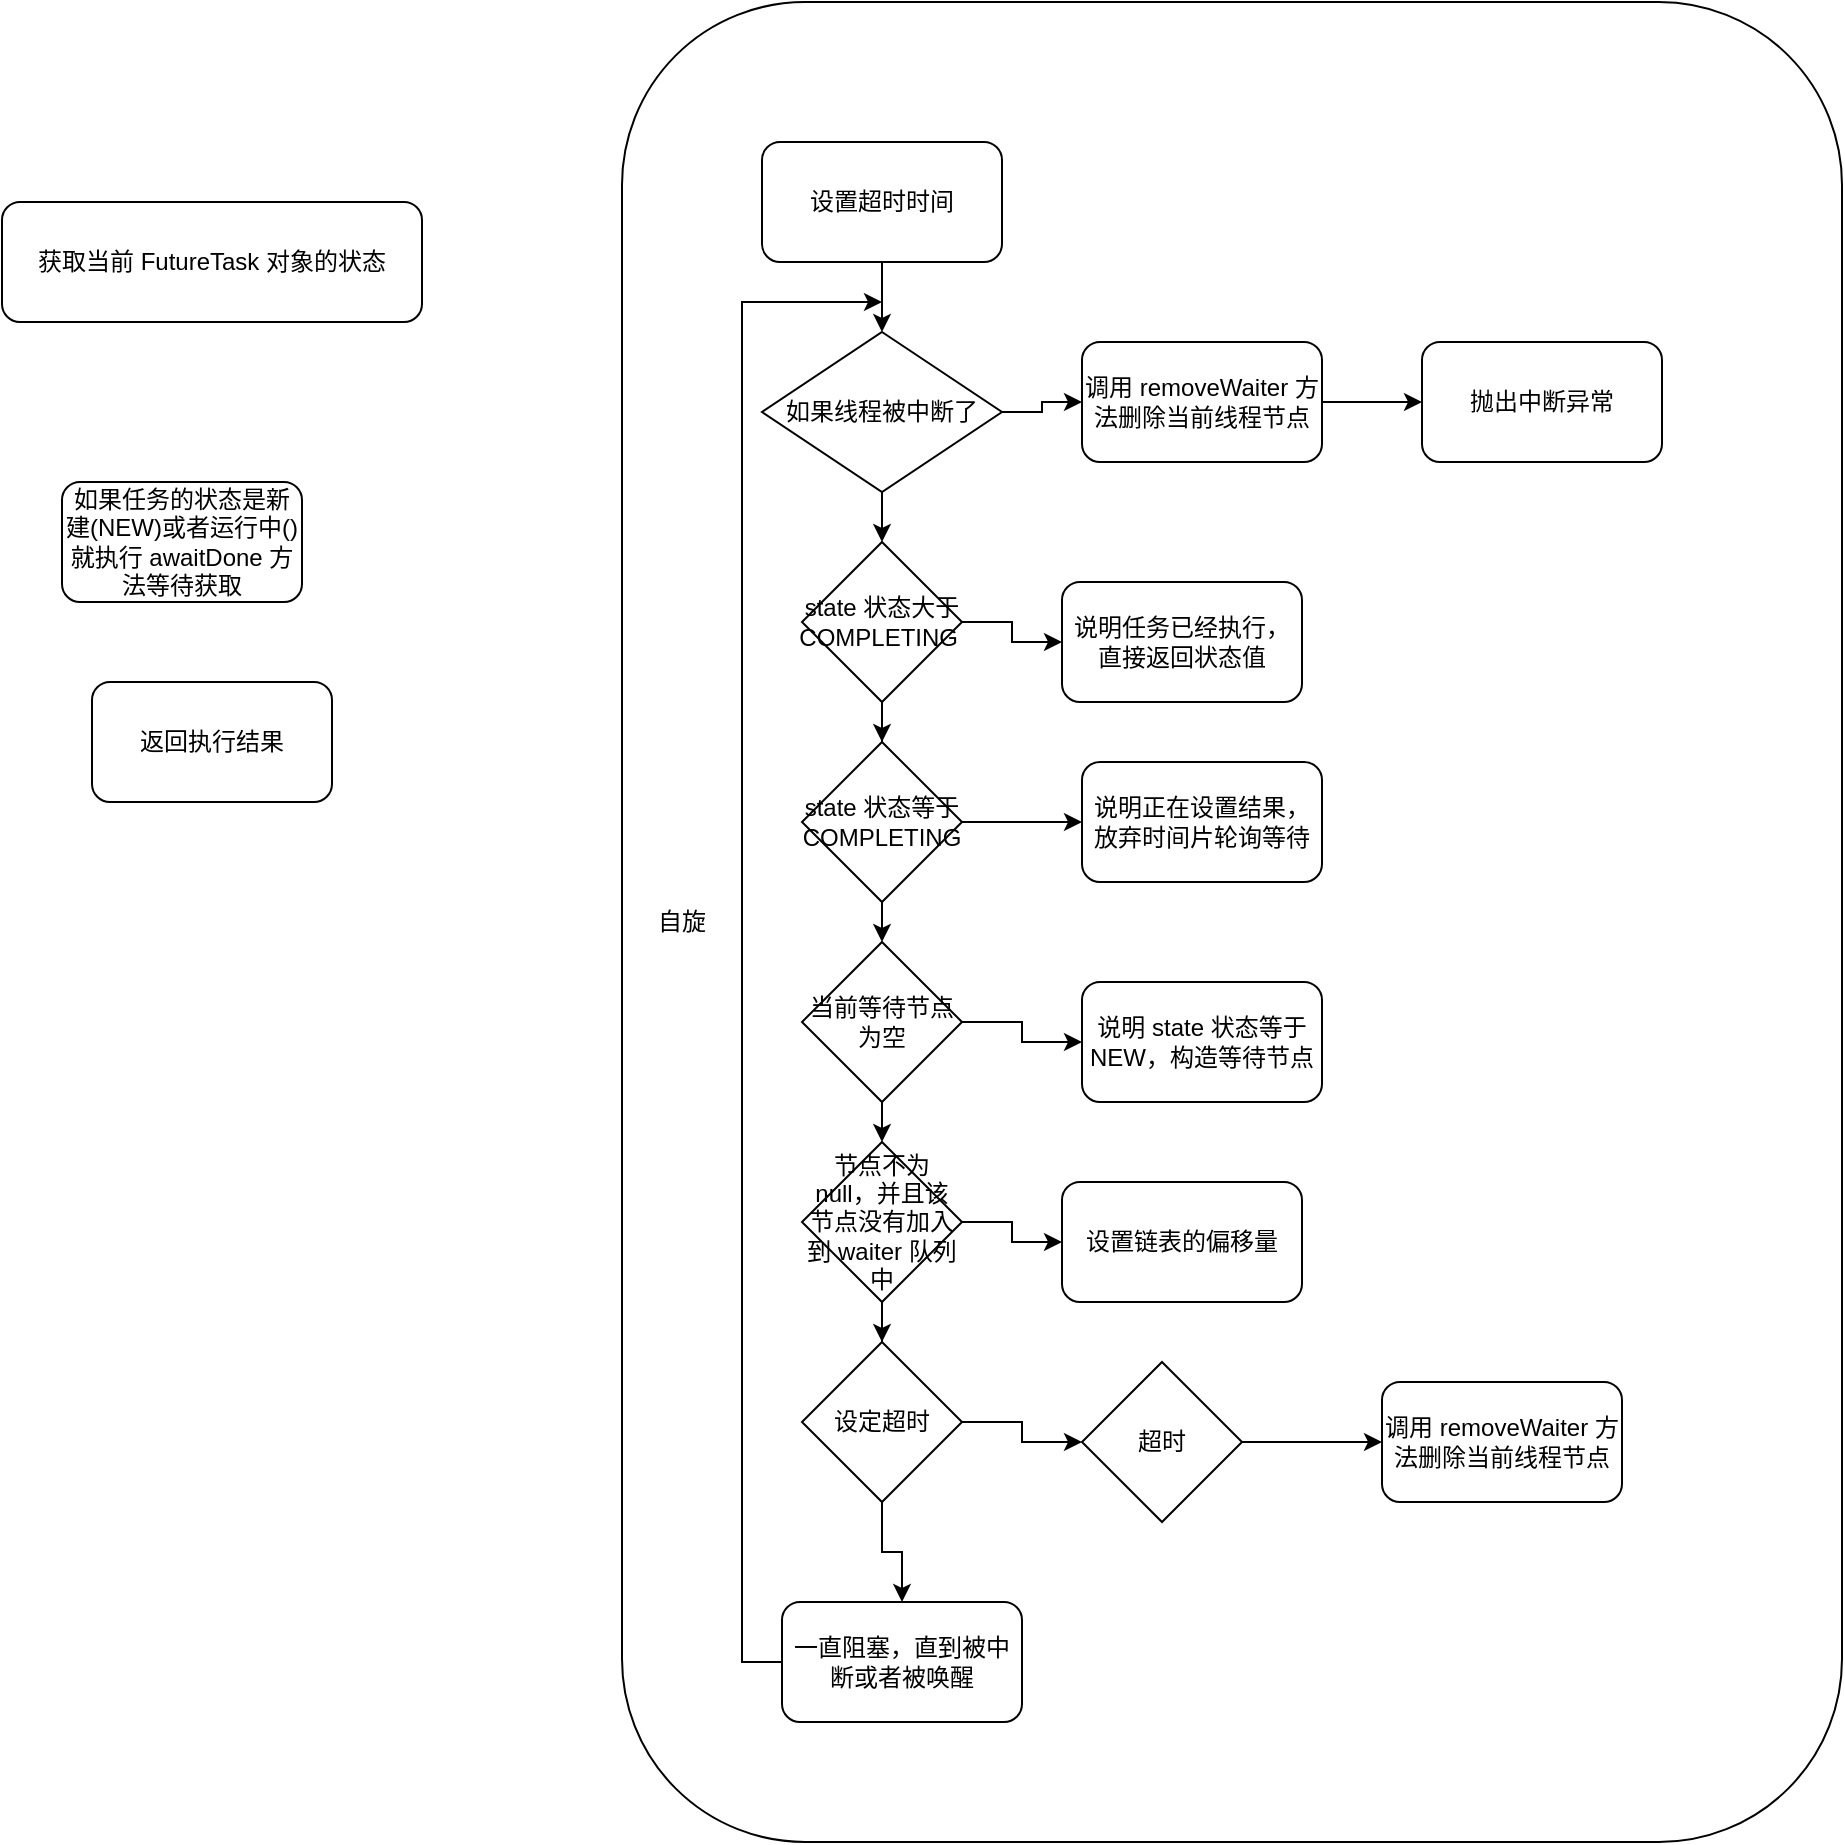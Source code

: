 <mxfile version="12.1.0" type="device" pages="1"><diagram name="Page-1" id="b33cb84f-bf7a-9ccf-f142-242d16432e5d"><mxGraphModel dx="1551" dy="1151" grid="1" gridSize="10" guides="1" tooltips="1" connect="1" arrows="1" fold="1" page="1" pageScale="1.5" pageWidth="1169" pageHeight="826" background="#ffffff" math="0" shadow="0"><root><mxCell id="0" style=";html=1;"/><mxCell id="1" style=";html=1;" parent="0"/><mxCell id="lgeeRr7R9wqTVZvbiiOD-8" value="" style="rounded=1;whiteSpace=wrap;html=1;" vertex="1" parent="1"><mxGeometry x="780" y="110" width="610" height="920" as="geometry"/></mxCell><mxCell id="lgeeRr7R9wqTVZvbiiOD-4" value="获取当前 FutureTask 对象的状态" style="rounded=1;whiteSpace=wrap;html=1;" vertex="1" parent="1"><mxGeometry x="470" y="210" width="210" height="60" as="geometry"/></mxCell><mxCell id="lgeeRr7R9wqTVZvbiiOD-6" value="如果任务的状态是新建(NEW)或者运行中()就执行 awaitDone 方法等待获取" style="rounded=1;whiteSpace=wrap;html=1;" vertex="1" parent="1"><mxGeometry x="500" y="350" width="120" height="60" as="geometry"/></mxCell><mxCell id="lgeeRr7R9wqTVZvbiiOD-7" value="返回执行结果" style="rounded=1;whiteSpace=wrap;html=1;" vertex="1" parent="1"><mxGeometry x="515" y="450" width="120" height="60" as="geometry"/></mxCell><mxCell id="lgeeRr7R9wqTVZvbiiOD-27" style="edgeStyle=orthogonalEdgeStyle;rounded=0;orthogonalLoop=1;jettySize=auto;html=1;exitX=0.5;exitY=1;exitDx=0;exitDy=0;" edge="1" parent="1" source="lgeeRr7R9wqTVZvbiiOD-9" target="lgeeRr7R9wqTVZvbiiOD-10"><mxGeometry relative="1" as="geometry"/></mxCell><mxCell id="lgeeRr7R9wqTVZvbiiOD-9" value="设置超时时间" style="rounded=1;whiteSpace=wrap;html=1;" vertex="1" parent="1"><mxGeometry x="850" y="180" width="120" height="60" as="geometry"/></mxCell><mxCell id="lgeeRr7R9wqTVZvbiiOD-28" style="edgeStyle=orthogonalEdgeStyle;rounded=0;orthogonalLoop=1;jettySize=auto;html=1;exitX=0.5;exitY=1;exitDx=0;exitDy=0;" edge="1" parent="1" source="lgeeRr7R9wqTVZvbiiOD-10" target="lgeeRr7R9wqTVZvbiiOD-13"><mxGeometry relative="1" as="geometry"/></mxCell><mxCell id="lgeeRr7R9wqTVZvbiiOD-40" style="edgeStyle=orthogonalEdgeStyle;rounded=0;orthogonalLoop=1;jettySize=auto;html=1;exitX=1;exitY=0.5;exitDx=0;exitDy=0;" edge="1" parent="1" source="lgeeRr7R9wqTVZvbiiOD-10" target="lgeeRr7R9wqTVZvbiiOD-11"><mxGeometry relative="1" as="geometry"/></mxCell><mxCell id="lgeeRr7R9wqTVZvbiiOD-10" value="如果线程被中断了" style="rhombus;whiteSpace=wrap;html=1;" vertex="1" parent="1"><mxGeometry x="850" y="275" width="120" height="80" as="geometry"/></mxCell><mxCell id="lgeeRr7R9wqTVZvbiiOD-42" style="edgeStyle=orthogonalEdgeStyle;rounded=0;orthogonalLoop=1;jettySize=auto;html=1;exitX=1;exitY=0.5;exitDx=0;exitDy=0;entryX=0;entryY=0.5;entryDx=0;entryDy=0;" edge="1" parent="1" source="lgeeRr7R9wqTVZvbiiOD-11" target="lgeeRr7R9wqTVZvbiiOD-12"><mxGeometry relative="1" as="geometry"/></mxCell><mxCell id="lgeeRr7R9wqTVZvbiiOD-11" value="调用 removeWaiter 方法删除当前线程节点" style="rounded=1;whiteSpace=wrap;html=1;" vertex="1" parent="1"><mxGeometry x="1010" y="280" width="120" height="60" as="geometry"/></mxCell><mxCell id="lgeeRr7R9wqTVZvbiiOD-12" value="抛出中断异常" style="rounded=1;whiteSpace=wrap;html=1;" vertex="1" parent="1"><mxGeometry x="1180" y="280" width="120" height="60" as="geometry"/></mxCell><mxCell id="lgeeRr7R9wqTVZvbiiOD-30" style="edgeStyle=orthogonalEdgeStyle;rounded=0;orthogonalLoop=1;jettySize=auto;html=1;exitX=0.5;exitY=1;exitDx=0;exitDy=0;" edge="1" parent="1" source="lgeeRr7R9wqTVZvbiiOD-13" target="lgeeRr7R9wqTVZvbiiOD-15"><mxGeometry relative="1" as="geometry"/></mxCell><mxCell id="lgeeRr7R9wqTVZvbiiOD-43" style="edgeStyle=orthogonalEdgeStyle;rounded=0;orthogonalLoop=1;jettySize=auto;html=1;exitX=1;exitY=0.5;exitDx=0;exitDy=0;entryX=0;entryY=0.5;entryDx=0;entryDy=0;" edge="1" parent="1" source="lgeeRr7R9wqTVZvbiiOD-13" target="lgeeRr7R9wqTVZvbiiOD-14"><mxGeometry relative="1" as="geometry"/></mxCell><mxCell id="lgeeRr7R9wqTVZvbiiOD-13" value="state 状态大于 COMPLETING&amp;nbsp;" style="rhombus;whiteSpace=wrap;html=1;" vertex="1" parent="1"><mxGeometry x="870" y="380" width="80" height="80" as="geometry"/></mxCell><mxCell id="lgeeRr7R9wqTVZvbiiOD-14" value="说明任务已经执行，直接返回状态值" style="rounded=1;whiteSpace=wrap;html=1;" vertex="1" parent="1"><mxGeometry x="1000" y="400" width="120" height="60" as="geometry"/></mxCell><mxCell id="lgeeRr7R9wqTVZvbiiOD-31" style="edgeStyle=orthogonalEdgeStyle;rounded=0;orthogonalLoop=1;jettySize=auto;html=1;exitX=0.5;exitY=1;exitDx=0;exitDy=0;entryX=0.5;entryY=0;entryDx=0;entryDy=0;" edge="1" parent="1" source="lgeeRr7R9wqTVZvbiiOD-15" target="lgeeRr7R9wqTVZvbiiOD-17"><mxGeometry relative="1" as="geometry"/></mxCell><mxCell id="lgeeRr7R9wqTVZvbiiOD-39" style="edgeStyle=orthogonalEdgeStyle;rounded=0;orthogonalLoop=1;jettySize=auto;html=1;exitX=1;exitY=0.5;exitDx=0;exitDy=0;" edge="1" parent="1" source="lgeeRr7R9wqTVZvbiiOD-15" target="lgeeRr7R9wqTVZvbiiOD-16"><mxGeometry relative="1" as="geometry"/></mxCell><mxCell id="lgeeRr7R9wqTVZvbiiOD-15" value="state 状态等于 COMPLETING" style="rhombus;whiteSpace=wrap;html=1;" vertex="1" parent="1"><mxGeometry x="870" y="480" width="80" height="80" as="geometry"/></mxCell><mxCell id="lgeeRr7R9wqTVZvbiiOD-16" value="说明正在设置结果，放弃时间片轮询等待" style="rounded=1;whiteSpace=wrap;html=1;" vertex="1" parent="1"><mxGeometry x="1010" y="490" width="120" height="60" as="geometry"/></mxCell><mxCell id="lgeeRr7R9wqTVZvbiiOD-32" style="edgeStyle=orthogonalEdgeStyle;rounded=0;orthogonalLoop=1;jettySize=auto;html=1;exitX=0.5;exitY=1;exitDx=0;exitDy=0;entryX=0.5;entryY=0;entryDx=0;entryDy=0;" edge="1" parent="1" source="lgeeRr7R9wqTVZvbiiOD-17" target="lgeeRr7R9wqTVZvbiiOD-19"><mxGeometry relative="1" as="geometry"/></mxCell><mxCell id="lgeeRr7R9wqTVZvbiiOD-38" style="edgeStyle=orthogonalEdgeStyle;rounded=0;orthogonalLoop=1;jettySize=auto;html=1;exitX=1;exitY=0.5;exitDx=0;exitDy=0;" edge="1" parent="1" source="lgeeRr7R9wqTVZvbiiOD-17" target="lgeeRr7R9wqTVZvbiiOD-18"><mxGeometry relative="1" as="geometry"/></mxCell><mxCell id="lgeeRr7R9wqTVZvbiiOD-17" value="当前等待节点为空" style="rhombus;whiteSpace=wrap;html=1;" vertex="1" parent="1"><mxGeometry x="870" y="580" width="80" height="80" as="geometry"/></mxCell><mxCell id="lgeeRr7R9wqTVZvbiiOD-18" value="说明 state 状态等于 NEW，构造等待节点" style="rounded=1;whiteSpace=wrap;html=1;" vertex="1" parent="1"><mxGeometry x="1010" y="600" width="120" height="60" as="geometry"/></mxCell><mxCell id="lgeeRr7R9wqTVZvbiiOD-33" style="edgeStyle=orthogonalEdgeStyle;rounded=0;orthogonalLoop=1;jettySize=auto;html=1;exitX=0.5;exitY=1;exitDx=0;exitDy=0;" edge="1" parent="1" source="lgeeRr7R9wqTVZvbiiOD-19" target="lgeeRr7R9wqTVZvbiiOD-21"><mxGeometry relative="1" as="geometry"/></mxCell><mxCell id="lgeeRr7R9wqTVZvbiiOD-37" style="edgeStyle=orthogonalEdgeStyle;rounded=0;orthogonalLoop=1;jettySize=auto;html=1;exitX=1;exitY=0.5;exitDx=0;exitDy=0;entryX=0;entryY=0.5;entryDx=0;entryDy=0;" edge="1" parent="1" source="lgeeRr7R9wqTVZvbiiOD-19" target="lgeeRr7R9wqTVZvbiiOD-20"><mxGeometry relative="1" as="geometry"/></mxCell><mxCell id="lgeeRr7R9wqTVZvbiiOD-19" value="节点不为 null，并且该节点没有加入到 waiter 队列中" style="rhombus;whiteSpace=wrap;html=1;" vertex="1" parent="1"><mxGeometry x="870" y="680" width="80" height="80" as="geometry"/></mxCell><mxCell id="lgeeRr7R9wqTVZvbiiOD-20" value="设置链表的偏移量" style="rounded=1;whiteSpace=wrap;html=1;" vertex="1" parent="1"><mxGeometry x="1000" y="700" width="120" height="60" as="geometry"/></mxCell><mxCell id="lgeeRr7R9wqTVZvbiiOD-34" style="edgeStyle=orthogonalEdgeStyle;rounded=0;orthogonalLoop=1;jettySize=auto;html=1;exitX=0.5;exitY=1;exitDx=0;exitDy=0;entryX=0.5;entryY=0;entryDx=0;entryDy=0;" edge="1" parent="1" source="lgeeRr7R9wqTVZvbiiOD-21" target="lgeeRr7R9wqTVZvbiiOD-25"><mxGeometry relative="1" as="geometry"/></mxCell><mxCell id="lgeeRr7R9wqTVZvbiiOD-35" style="edgeStyle=orthogonalEdgeStyle;rounded=0;orthogonalLoop=1;jettySize=auto;html=1;exitX=1;exitY=0.5;exitDx=0;exitDy=0;" edge="1" parent="1" source="lgeeRr7R9wqTVZvbiiOD-21" target="lgeeRr7R9wqTVZvbiiOD-22"><mxGeometry relative="1" as="geometry"/></mxCell><mxCell id="lgeeRr7R9wqTVZvbiiOD-21" value="设定超时" style="rhombus;whiteSpace=wrap;html=1;" vertex="1" parent="1"><mxGeometry x="870" y="780" width="80" height="80" as="geometry"/></mxCell><mxCell id="lgeeRr7R9wqTVZvbiiOD-36" style="edgeStyle=orthogonalEdgeStyle;rounded=0;orthogonalLoop=1;jettySize=auto;html=1;exitX=1;exitY=0.5;exitDx=0;exitDy=0;" edge="1" parent="1" source="lgeeRr7R9wqTVZvbiiOD-22" target="lgeeRr7R9wqTVZvbiiOD-23"><mxGeometry relative="1" as="geometry"/></mxCell><mxCell id="lgeeRr7R9wqTVZvbiiOD-22" value="超时" style="rhombus;whiteSpace=wrap;html=1;" vertex="1" parent="1"><mxGeometry x="1010" y="790" width="80" height="80" as="geometry"/></mxCell><mxCell id="lgeeRr7R9wqTVZvbiiOD-23" value="调用 removeWaiter 方法删除当前线程节点" style="rounded=1;whiteSpace=wrap;html=1;" vertex="1" parent="1"><mxGeometry x="1160" y="800" width="120" height="60" as="geometry"/></mxCell><mxCell id="lgeeRr7R9wqTVZvbiiOD-44" style="edgeStyle=orthogonalEdgeStyle;rounded=0;orthogonalLoop=1;jettySize=auto;html=1;exitX=0;exitY=0.5;exitDx=0;exitDy=0;" edge="1" parent="1" source="lgeeRr7R9wqTVZvbiiOD-25"><mxGeometry relative="1" as="geometry"><mxPoint x="910" y="260" as="targetPoint"/><Array as="points"><mxPoint x="840" y="940"/><mxPoint x="840" y="260"/></Array></mxGeometry></mxCell><mxCell id="lgeeRr7R9wqTVZvbiiOD-25" value="一直阻塞，直到被中断或者被唤醒" style="rounded=1;whiteSpace=wrap;html=1;" vertex="1" parent="1"><mxGeometry x="860" y="910" width="120" height="60" as="geometry"/></mxCell><mxCell id="lgeeRr7R9wqTVZvbiiOD-45" value="自旋" style="text;html=1;strokeColor=none;fillColor=none;align=center;verticalAlign=middle;whiteSpace=wrap;rounded=0;" vertex="1" parent="1"><mxGeometry x="790" y="560" width="40" height="20" as="geometry"/></mxCell></root></mxGraphModel></diagram></mxfile>